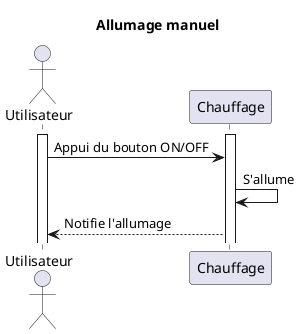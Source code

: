 @startuml

title Allumage manuel

actor Utilisateur

activate Utilisateur
activate Chauffage

Utilisateur -> Chauffage: Appui du bouton ON/OFF
Chauffage -> Chauffage: S'allume
Chauffage --> Utilisateur: Notifie l'allumage

@enduml